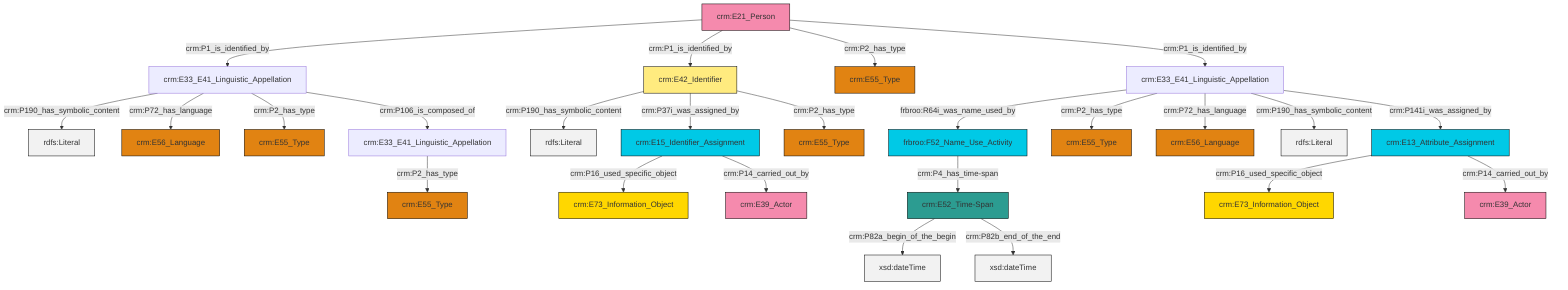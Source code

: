 graph TD
classDef Literal fill:#f2f2f2,stroke:#000000;
classDef CRM_Entity fill:#FFFFFF,stroke:#000000;
classDef Temporal_Entity fill:#00C9E6, stroke:#000000;
classDef Type fill:#E18312, stroke:#000000;
classDef Time-Span fill:#2C9C91, stroke:#000000;
classDef Appellation fill:#FFEB7F, stroke:#000000;
classDef Place fill:#008836, stroke:#000000;
classDef Persistent_Item fill:#B266B2, stroke:#000000;
classDef Conceptual_Object fill:#FFD700, stroke:#000000;
classDef Physical_Thing fill:#D2B48C, stroke:#000000;
classDef Actor fill:#f58aad, stroke:#000000;
classDef PC_Classes fill:#4ce600, stroke:#000000;
classDef Multi fill:#cccccc,stroke:#000000;

0["crm:E15_Identifier_Assignment"]:::Temporal_Entity -->|crm:P16_used_specific_object| 1["crm:E73_Information_Object"]:::Conceptual_Object
0["crm:E15_Identifier_Assignment"]:::Temporal_Entity -->|crm:P14_carried_out_by| 4["crm:E39_Actor"]:::Actor
5["crm:E33_E41_Linguistic_Appellation"]:::Default -->|crm:P2_has_type| 7["crm:E55_Type"]:::Type
10["crm:E42_Identifier"]:::Appellation -->|crm:P190_has_symbolic_content| 11[rdfs:Literal]:::Literal
16["crm:E21_Person"]:::Actor -->|crm:P1_is_identified_by| 17["crm:E33_E41_Linguistic_Appellation"]:::Default
23["crm:E33_E41_Linguistic_Appellation"]:::Default -->|frbroo:R64i_was_name_used_by| 24["frbroo:F52_Name_Use_Activity"]:::Temporal_Entity
16["crm:E21_Person"]:::Actor -->|crm:P1_is_identified_by| 10["crm:E42_Identifier"]:::Appellation
16["crm:E21_Person"]:::Actor -->|crm:P2_has_type| 14["crm:E55_Type"]:::Type
12["crm:E52_Time-Span"]:::Time-Span -->|crm:P82a_begin_of_the_begin| 30[xsd:dateTime]:::Literal
23["crm:E33_E41_Linguistic_Appellation"]:::Default -->|crm:P2_has_type| 31["crm:E55_Type"]:::Type
17["crm:E33_E41_Linguistic_Appellation"]:::Default -->|crm:P190_has_symbolic_content| 34[rdfs:Literal]:::Literal
2["crm:E13_Attribute_Assignment"]:::Temporal_Entity -->|crm:P16_used_specific_object| 21["crm:E73_Information_Object"]:::Conceptual_Object
17["crm:E33_E41_Linguistic_Appellation"]:::Default -->|crm:P72_has_language| 26["crm:E56_Language"]:::Type
12["crm:E52_Time-Span"]:::Time-Span -->|crm:P82b_end_of_the_end| 35[xsd:dateTime]:::Literal
23["crm:E33_E41_Linguistic_Appellation"]:::Default -->|crm:P72_has_language| 36["crm:E56_Language"]:::Type
10["crm:E42_Identifier"]:::Appellation -->|crm:P37i_was_assigned_by| 0["crm:E15_Identifier_Assignment"]:::Temporal_Entity
2["crm:E13_Attribute_Assignment"]:::Temporal_Entity -->|crm:P14_carried_out_by| 8["crm:E39_Actor"]:::Actor
16["crm:E21_Person"]:::Actor -->|crm:P1_is_identified_by| 23["crm:E33_E41_Linguistic_Appellation"]:::Default
23["crm:E33_E41_Linguistic_Appellation"]:::Default -->|crm:P190_has_symbolic_content| 45[rdfs:Literal]:::Literal
24["frbroo:F52_Name_Use_Activity"]:::Temporal_Entity -->|crm:P4_has_time-span| 12["crm:E52_Time-Span"]:::Time-Span
10["crm:E42_Identifier"]:::Appellation -->|crm:P2_has_type| 28["crm:E55_Type"]:::Type
23["crm:E33_E41_Linguistic_Appellation"]:::Default -->|crm:P141i_was_assigned_by| 2["crm:E13_Attribute_Assignment"]:::Temporal_Entity
17["crm:E33_E41_Linguistic_Appellation"]:::Default -->|crm:P2_has_type| 38["crm:E55_Type"]:::Type
17["crm:E33_E41_Linguistic_Appellation"]:::Default -->|crm:P106_is_composed_of| 5["crm:E33_E41_Linguistic_Appellation"]:::Default